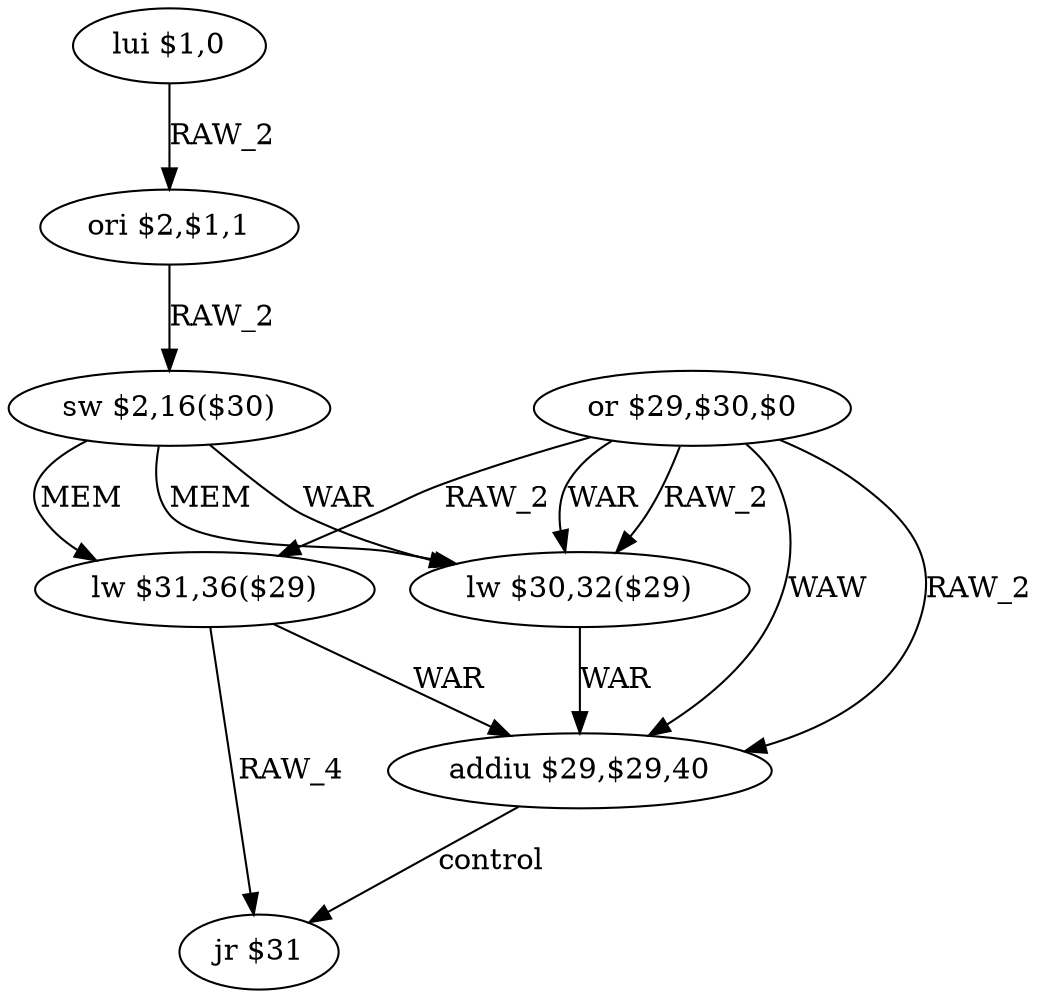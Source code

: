 digraph G1 {
node [shape = ellipse];
i0 [label = "lui $1,0"] ;
i0 ->  i1 [label= "RAW_2"];
i1 [label = "ori $2,$1,1"] ;
i1 ->  i2 [label= "RAW_2"];
i2 [label = "sw $2,16($30)"] ;
i2 ->  i4 [label= "MEM"];
i2 ->  i5 [label= "WAR"];
i2 ->  i5 [label= "MEM"];
i4 [label = "lw $31,36($29)"] ;
i4 ->  i6 [label= "WAR"];
i4 ->  i7 [label= "RAW_4"];
i6 [label = "addiu $29,$29,40"] ;
i6 ->  i7 [label= "control"];
i7 [label = "jr $31"] ;
i5 [label = "lw $30,32($29)"] ;
i5 ->  i6 [label= "WAR"];
i3 [label = "or $29,$30,$0"] ;
i3 ->  i4 [label= "RAW_2"];
i3 ->  i5 [label= "RAW_2"];
i3 ->  i5 [label= "WAR"];
i3 ->  i6 [label= "RAW_2"];
i3 ->  i6 [label= "WAW"];
}
